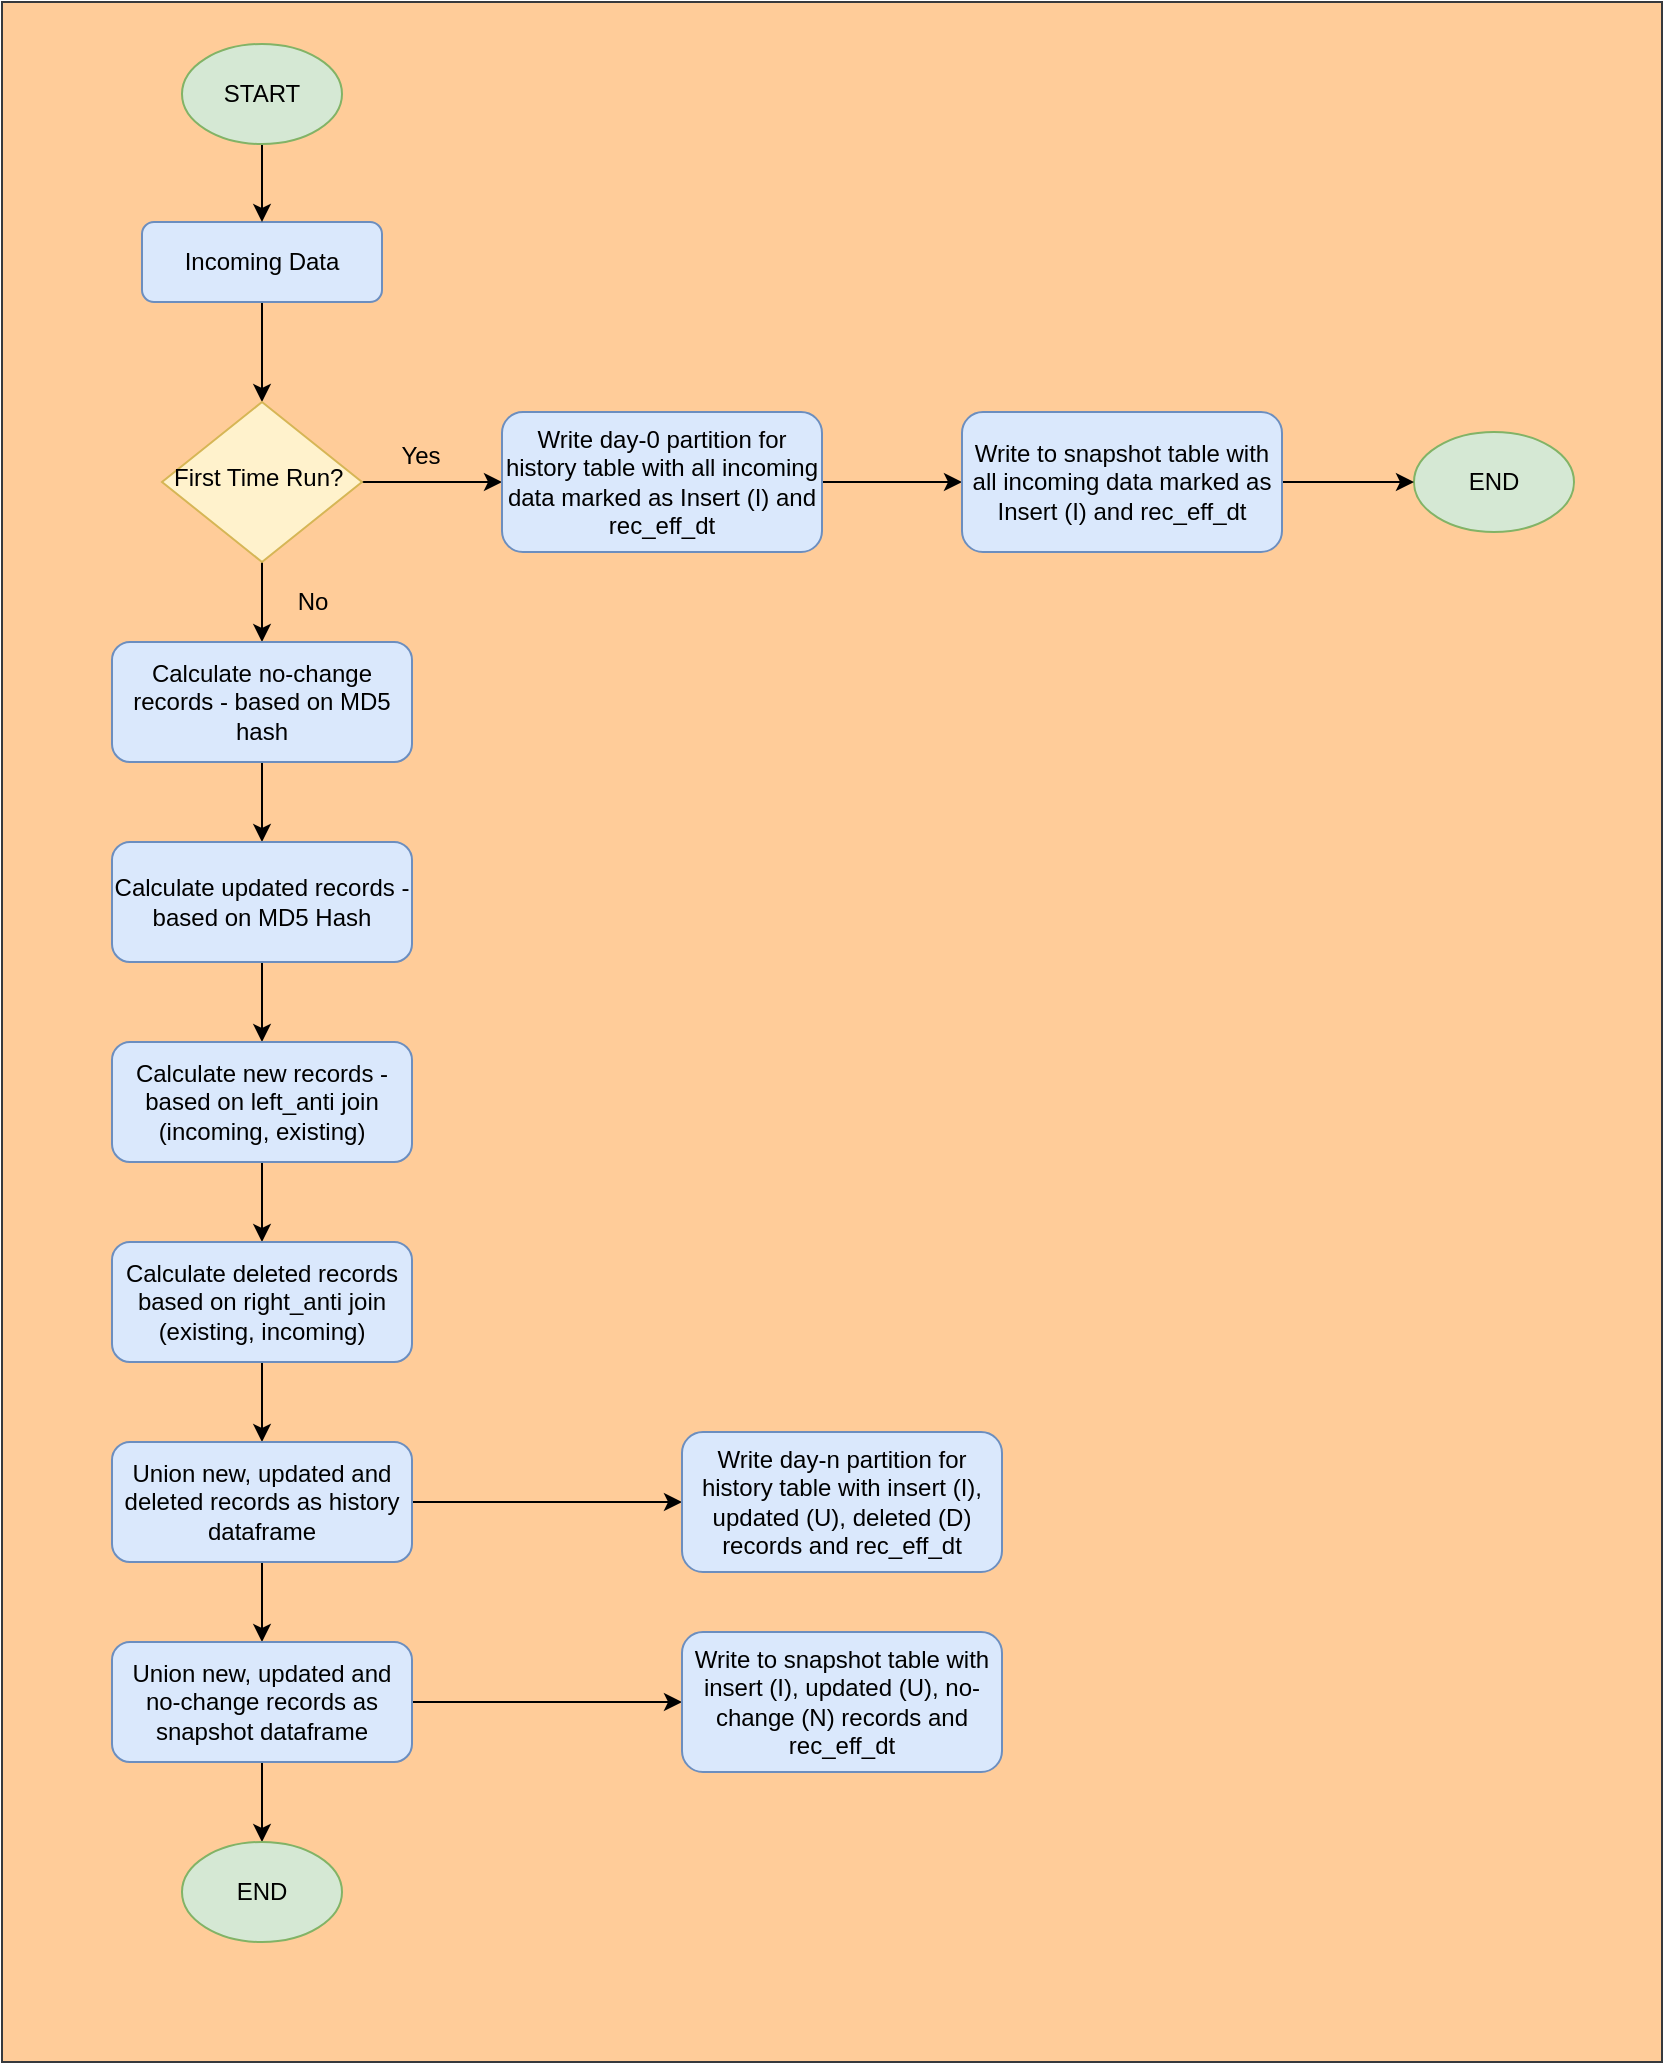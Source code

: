 <mxfile version="14.4.3" type="device"><diagram id="C5RBs43oDa-KdzZeNtuy" name="Page-1"><mxGraphModel dx="786" dy="1637" grid="1" gridSize="10" guides="1" tooltips="1" connect="1" arrows="1" fold="1" page="1" pageScale="1" pageWidth="827" pageHeight="1169" math="0" shadow="0"><root><mxCell id="WIyWlLk6GJQsqaUBKTNV-0"/><mxCell id="WIyWlLk6GJQsqaUBKTNV-1" parent="WIyWlLk6GJQsqaUBKTNV-0"/><mxCell id="S3url2hBkjHJfPXUb3yz-32" value="" style="rounded=0;whiteSpace=wrap;html=1;fillColor=#ffcc99;strokeColor=#36393d;" vertex="1" parent="WIyWlLk6GJQsqaUBKTNV-1"><mxGeometry x="90" y="-30" width="830" height="1030" as="geometry"/></mxCell><mxCell id="S3url2hBkjHJfPXUb3yz-7" style="edgeStyle=orthogonalEdgeStyle;rounded=0;orthogonalLoop=1;jettySize=auto;html=1;exitX=0.5;exitY=1;exitDx=0;exitDy=0;entryX=0.5;entryY=0;entryDx=0;entryDy=0;" edge="1" parent="WIyWlLk6GJQsqaUBKTNV-1" source="WIyWlLk6GJQsqaUBKTNV-3" target="WIyWlLk6GJQsqaUBKTNV-6"><mxGeometry relative="1" as="geometry"/></mxCell><mxCell id="WIyWlLk6GJQsqaUBKTNV-3" value="Incoming Data" style="rounded=1;whiteSpace=wrap;html=1;fontSize=12;glass=0;strokeWidth=1;shadow=0;fillColor=#dae8fc;strokeColor=#6c8ebf;" parent="WIyWlLk6GJQsqaUBKTNV-1" vertex="1"><mxGeometry x="160" y="80" width="120" height="40" as="geometry"/></mxCell><mxCell id="S3url2hBkjHJfPXUb3yz-8" style="edgeStyle=orthogonalEdgeStyle;rounded=0;orthogonalLoop=1;jettySize=auto;html=1;exitX=1;exitY=0.5;exitDx=0;exitDy=0;entryX=0;entryY=0.5;entryDx=0;entryDy=0;" edge="1" parent="WIyWlLk6GJQsqaUBKTNV-1" source="WIyWlLk6GJQsqaUBKTNV-6" target="WIyWlLk6GJQsqaUBKTNV-7"><mxGeometry relative="1" as="geometry"/></mxCell><mxCell id="S3url2hBkjHJfPXUb3yz-10" style="edgeStyle=orthogonalEdgeStyle;rounded=0;orthogonalLoop=1;jettySize=auto;html=1;exitX=0.5;exitY=1;exitDx=0;exitDy=0;entryX=0.5;entryY=0;entryDx=0;entryDy=0;" edge="1" parent="WIyWlLk6GJQsqaUBKTNV-1" source="WIyWlLk6GJQsqaUBKTNV-6"><mxGeometry relative="1" as="geometry"><mxPoint x="220" y="290" as="targetPoint"/></mxGeometry></mxCell><mxCell id="WIyWlLk6GJQsqaUBKTNV-6" value="First Time Run?&amp;nbsp;" style="rhombus;whiteSpace=wrap;html=1;shadow=0;fontFamily=Helvetica;fontSize=12;align=center;strokeWidth=1;spacing=6;spacingTop=-4;fillColor=#fff2cc;strokeColor=#d6b656;" parent="WIyWlLk6GJQsqaUBKTNV-1" vertex="1"><mxGeometry x="170" y="170" width="100" height="80" as="geometry"/></mxCell><mxCell id="S3url2hBkjHJfPXUb3yz-5" style="edgeStyle=orthogonalEdgeStyle;rounded=0;orthogonalLoop=1;jettySize=auto;html=1;exitX=1;exitY=0.5;exitDx=0;exitDy=0;entryX=0;entryY=0.5;entryDx=0;entryDy=0;" edge="1" parent="WIyWlLk6GJQsqaUBKTNV-1" source="WIyWlLk6GJQsqaUBKTNV-7" target="S3url2hBkjHJfPXUb3yz-4"><mxGeometry relative="1" as="geometry"/></mxCell><mxCell id="WIyWlLk6GJQsqaUBKTNV-7" value="Write day-0 partition for history table with all incoming data marked as Insert (I) and rec_eff_dt" style="rounded=1;whiteSpace=wrap;html=1;fontSize=12;glass=0;strokeWidth=1;shadow=0;fillColor=#dae8fc;strokeColor=#6c8ebf;" parent="WIyWlLk6GJQsqaUBKTNV-1" vertex="1"><mxGeometry x="340" y="175" width="160" height="70" as="geometry"/></mxCell><mxCell id="S3url2hBkjHJfPXUb3yz-18" style="edgeStyle=orthogonalEdgeStyle;rounded=0;orthogonalLoop=1;jettySize=auto;html=1;exitX=0.5;exitY=1;exitDx=0;exitDy=0;entryX=0.5;entryY=0;entryDx=0;entryDy=0;" edge="1" parent="WIyWlLk6GJQsqaUBKTNV-1" source="WIyWlLk6GJQsqaUBKTNV-11" target="S3url2hBkjHJfPXUb3yz-15"><mxGeometry relative="1" as="geometry"/></mxCell><mxCell id="WIyWlLk6GJQsqaUBKTNV-11" value="Calculate no-change records - based on MD5 hash" style="rounded=1;whiteSpace=wrap;html=1;fontSize=12;glass=0;strokeWidth=1;shadow=0;fillColor=#dae8fc;strokeColor=#6c8ebf;" parent="WIyWlLk6GJQsqaUBKTNV-1" vertex="1"><mxGeometry x="145" y="290" width="150" height="60" as="geometry"/></mxCell><mxCell id="S3url2hBkjHJfPXUb3yz-0" value="END" style="ellipse;whiteSpace=wrap;html=1;fillColor=#d5e8d4;strokeColor=#82b366;" vertex="1" parent="WIyWlLk6GJQsqaUBKTNV-1"><mxGeometry x="796" y="185" width="80" height="50" as="geometry"/></mxCell><mxCell id="S3url2hBkjHJfPXUb3yz-2" style="edgeStyle=orthogonalEdgeStyle;rounded=0;orthogonalLoop=1;jettySize=auto;html=1;exitX=0.5;exitY=1;exitDx=0;exitDy=0;entryX=0.5;entryY=0;entryDx=0;entryDy=0;" edge="1" parent="WIyWlLk6GJQsqaUBKTNV-1" source="S3url2hBkjHJfPXUb3yz-1" target="WIyWlLk6GJQsqaUBKTNV-3"><mxGeometry relative="1" as="geometry"/></mxCell><mxCell id="S3url2hBkjHJfPXUb3yz-1" value="START" style="ellipse;whiteSpace=wrap;html=1;fillColor=#d5e8d4;strokeColor=#82b366;" vertex="1" parent="WIyWlLk6GJQsqaUBKTNV-1"><mxGeometry x="180" y="-9" width="80" height="50" as="geometry"/></mxCell><mxCell id="S3url2hBkjHJfPXUb3yz-6" style="edgeStyle=orthogonalEdgeStyle;rounded=0;orthogonalLoop=1;jettySize=auto;html=1;exitX=1;exitY=0.5;exitDx=0;exitDy=0;entryX=0;entryY=0.5;entryDx=0;entryDy=0;" edge="1" parent="WIyWlLk6GJQsqaUBKTNV-1" source="S3url2hBkjHJfPXUb3yz-4" target="S3url2hBkjHJfPXUb3yz-0"><mxGeometry relative="1" as="geometry"/></mxCell><mxCell id="S3url2hBkjHJfPXUb3yz-4" value="Write to snapshot table with all incoming data marked as Insert (I) and rec_eff_dt" style="rounded=1;whiteSpace=wrap;html=1;fontSize=12;glass=0;strokeWidth=1;shadow=0;fillColor=#dae8fc;strokeColor=#6c8ebf;" vertex="1" parent="WIyWlLk6GJQsqaUBKTNV-1"><mxGeometry x="570" y="175" width="160" height="70" as="geometry"/></mxCell><mxCell id="S3url2hBkjHJfPXUb3yz-13" value="Yes" style="text;html=1;align=center;verticalAlign=middle;resizable=0;points=[];autosize=1;" vertex="1" parent="WIyWlLk6GJQsqaUBKTNV-1"><mxGeometry x="279" y="187" width="40" height="20" as="geometry"/></mxCell><mxCell id="S3url2hBkjHJfPXUb3yz-14" value="No" style="text;html=1;align=center;verticalAlign=middle;resizable=0;points=[];autosize=1;" vertex="1" parent="WIyWlLk6GJQsqaUBKTNV-1"><mxGeometry x="230" y="260" width="30" height="20" as="geometry"/></mxCell><mxCell id="S3url2hBkjHJfPXUb3yz-19" style="edgeStyle=orthogonalEdgeStyle;rounded=0;orthogonalLoop=1;jettySize=auto;html=1;exitX=0.5;exitY=1;exitDx=0;exitDy=0;entryX=0.5;entryY=0;entryDx=0;entryDy=0;" edge="1" parent="WIyWlLk6GJQsqaUBKTNV-1" source="S3url2hBkjHJfPXUb3yz-15" target="S3url2hBkjHJfPXUb3yz-16"><mxGeometry relative="1" as="geometry"/></mxCell><mxCell id="S3url2hBkjHJfPXUb3yz-15" value="Calculate updated records - based on MD5 Hash" style="rounded=1;whiteSpace=wrap;html=1;fontSize=12;glass=0;strokeWidth=1;shadow=0;fillColor=#dae8fc;strokeColor=#6c8ebf;" vertex="1" parent="WIyWlLk6GJQsqaUBKTNV-1"><mxGeometry x="145" y="390" width="150" height="60" as="geometry"/></mxCell><mxCell id="S3url2hBkjHJfPXUb3yz-20" style="edgeStyle=orthogonalEdgeStyle;rounded=0;orthogonalLoop=1;jettySize=auto;html=1;exitX=0.5;exitY=1;exitDx=0;exitDy=0;entryX=0.5;entryY=0;entryDx=0;entryDy=0;" edge="1" parent="WIyWlLk6GJQsqaUBKTNV-1" source="S3url2hBkjHJfPXUb3yz-16" target="S3url2hBkjHJfPXUb3yz-17"><mxGeometry relative="1" as="geometry"/></mxCell><mxCell id="S3url2hBkjHJfPXUb3yz-16" value="Calculate new records - based on left_anti join (incoming, existing)" style="rounded=1;whiteSpace=wrap;html=1;fontSize=12;glass=0;strokeWidth=1;shadow=0;fillColor=#dae8fc;strokeColor=#6c8ebf;" vertex="1" parent="WIyWlLk6GJQsqaUBKTNV-1"><mxGeometry x="145" y="490" width="150" height="60" as="geometry"/></mxCell><mxCell id="S3url2hBkjHJfPXUb3yz-24" style="edgeStyle=orthogonalEdgeStyle;rounded=0;orthogonalLoop=1;jettySize=auto;html=1;exitX=0.5;exitY=1;exitDx=0;exitDy=0;entryX=0.5;entryY=0;entryDx=0;entryDy=0;" edge="1" parent="WIyWlLk6GJQsqaUBKTNV-1" source="S3url2hBkjHJfPXUb3yz-17" target="S3url2hBkjHJfPXUb3yz-21"><mxGeometry relative="1" as="geometry"/></mxCell><mxCell id="S3url2hBkjHJfPXUb3yz-17" value="Calculate deleted records based on right_anti join (existing, incoming)" style="rounded=1;whiteSpace=wrap;html=1;fontSize=12;glass=0;strokeWidth=1;shadow=0;fillColor=#dae8fc;strokeColor=#6c8ebf;" vertex="1" parent="WIyWlLk6GJQsqaUBKTNV-1"><mxGeometry x="145" y="590" width="150" height="60" as="geometry"/></mxCell><mxCell id="S3url2hBkjHJfPXUb3yz-25" style="edgeStyle=orthogonalEdgeStyle;rounded=0;orthogonalLoop=1;jettySize=auto;html=1;exitX=0.5;exitY=1;exitDx=0;exitDy=0;entryX=0.5;entryY=0;entryDx=0;entryDy=0;" edge="1" parent="WIyWlLk6GJQsqaUBKTNV-1" source="S3url2hBkjHJfPXUb3yz-21" target="S3url2hBkjHJfPXUb3yz-22"><mxGeometry relative="1" as="geometry"/></mxCell><mxCell id="S3url2hBkjHJfPXUb3yz-28" style="edgeStyle=orthogonalEdgeStyle;rounded=0;orthogonalLoop=1;jettySize=auto;html=1;exitX=1;exitY=0.5;exitDx=0;exitDy=0;entryX=0;entryY=0.5;entryDx=0;entryDy=0;" edge="1" parent="WIyWlLk6GJQsqaUBKTNV-1" source="S3url2hBkjHJfPXUb3yz-21" target="S3url2hBkjHJfPXUb3yz-26"><mxGeometry relative="1" as="geometry"/></mxCell><mxCell id="S3url2hBkjHJfPXUb3yz-21" value="Union new, updated and deleted records as history dataframe" style="rounded=1;whiteSpace=wrap;html=1;fontSize=12;glass=0;strokeWidth=1;shadow=0;fillColor=#dae8fc;strokeColor=#6c8ebf;" vertex="1" parent="WIyWlLk6GJQsqaUBKTNV-1"><mxGeometry x="145" y="690" width="150" height="60" as="geometry"/></mxCell><mxCell id="S3url2hBkjHJfPXUb3yz-29" style="edgeStyle=orthogonalEdgeStyle;rounded=0;orthogonalLoop=1;jettySize=auto;html=1;exitX=1;exitY=0.5;exitDx=0;exitDy=0;entryX=0;entryY=0.5;entryDx=0;entryDy=0;" edge="1" parent="WIyWlLk6GJQsqaUBKTNV-1" source="S3url2hBkjHJfPXUb3yz-22" target="S3url2hBkjHJfPXUb3yz-27"><mxGeometry relative="1" as="geometry"/></mxCell><mxCell id="S3url2hBkjHJfPXUb3yz-31" style="edgeStyle=orthogonalEdgeStyle;rounded=0;orthogonalLoop=1;jettySize=auto;html=1;exitX=0.5;exitY=1;exitDx=0;exitDy=0;entryX=0.5;entryY=0;entryDx=0;entryDy=0;" edge="1" parent="WIyWlLk6GJQsqaUBKTNV-1" source="S3url2hBkjHJfPXUb3yz-22" target="S3url2hBkjHJfPXUb3yz-30"><mxGeometry relative="1" as="geometry"/></mxCell><mxCell id="S3url2hBkjHJfPXUb3yz-22" value="Union new, updated and no-change records as snapshot dataframe" style="rounded=1;whiteSpace=wrap;html=1;fontSize=12;glass=0;strokeWidth=1;shadow=0;fillColor=#dae8fc;strokeColor=#6c8ebf;" vertex="1" parent="WIyWlLk6GJQsqaUBKTNV-1"><mxGeometry x="145" y="790" width="150" height="60" as="geometry"/></mxCell><mxCell id="S3url2hBkjHJfPXUb3yz-26" value="Write day-n partition for history table with insert (I), updated (U), deleted (D) records and rec_eff_dt" style="rounded=1;whiteSpace=wrap;html=1;fontSize=12;glass=0;strokeWidth=1;shadow=0;fillColor=#dae8fc;strokeColor=#6c8ebf;" vertex="1" parent="WIyWlLk6GJQsqaUBKTNV-1"><mxGeometry x="430" y="685" width="160" height="70" as="geometry"/></mxCell><mxCell id="S3url2hBkjHJfPXUb3yz-27" value="Write to snapshot table with insert (I), updated (U), no-change (N) records and rec_eff_dt" style="rounded=1;whiteSpace=wrap;html=1;fontSize=12;glass=0;strokeWidth=1;shadow=0;fillColor=#dae8fc;strokeColor=#6c8ebf;" vertex="1" parent="WIyWlLk6GJQsqaUBKTNV-1"><mxGeometry x="430" y="785" width="160" height="70" as="geometry"/></mxCell><mxCell id="S3url2hBkjHJfPXUb3yz-30" value="END" style="ellipse;whiteSpace=wrap;html=1;fillColor=#d5e8d4;strokeColor=#82b366;" vertex="1" parent="WIyWlLk6GJQsqaUBKTNV-1"><mxGeometry x="180" y="890" width="80" height="50" as="geometry"/></mxCell></root></mxGraphModel></diagram></mxfile>